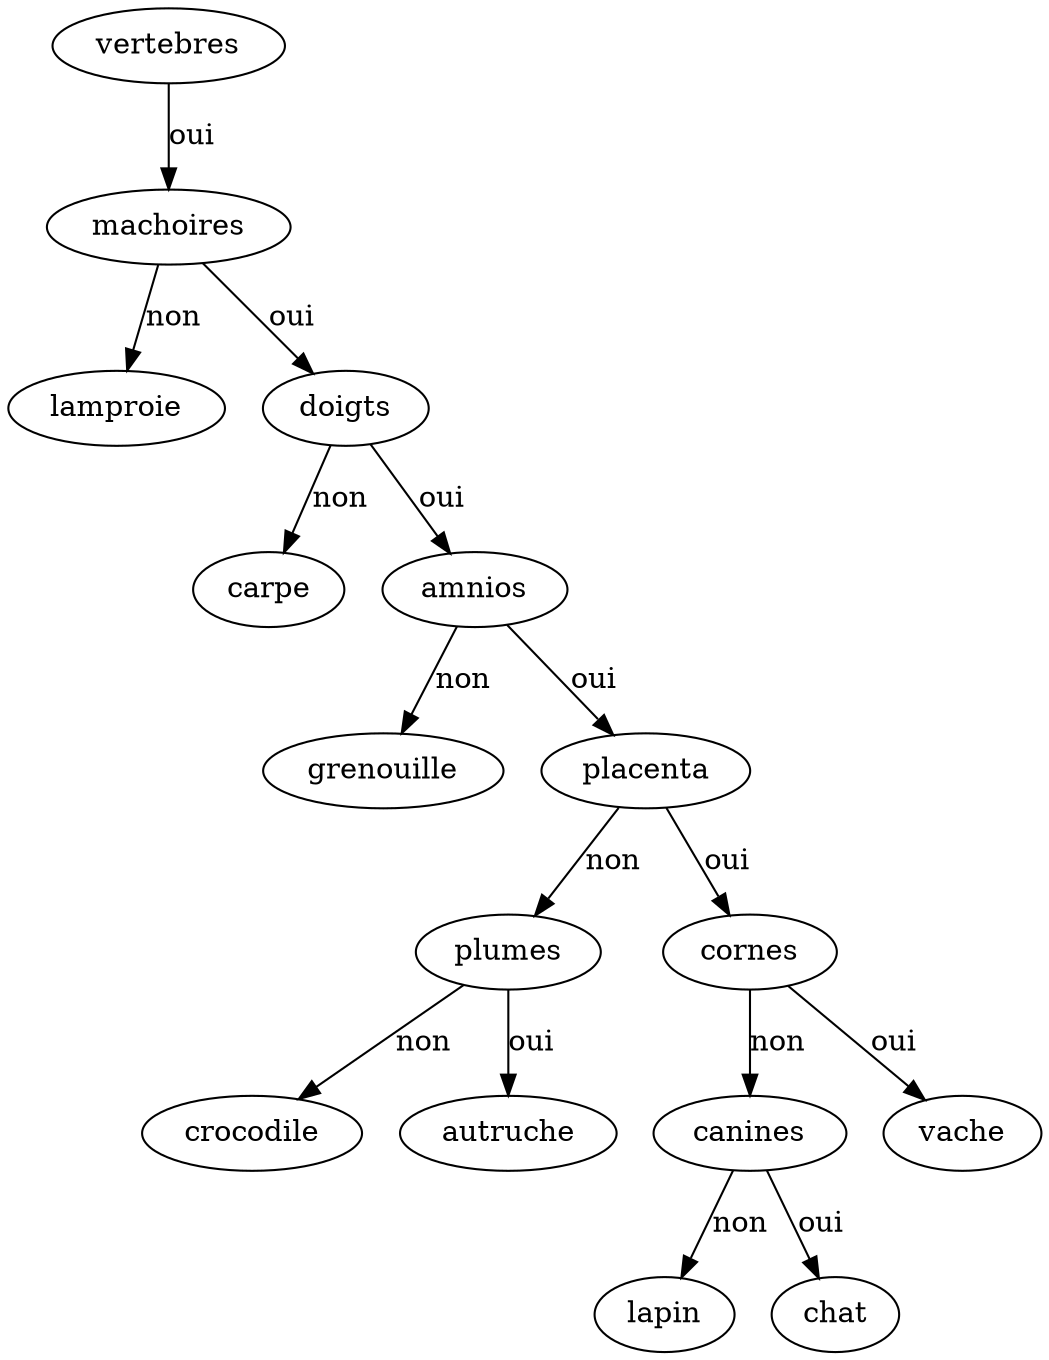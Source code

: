 digraph arbre {
	vertebres -> machoires [label = "oui"]
	machoires -> lamproie [label = "non"]
	machoires -> doigts [label = "oui"]
	doigts -> carpe [label = "non"]
	doigts -> amnios [label = "oui"]
	amnios -> grenouille [label = "non"]
	amnios -> placenta [label = "oui"]
	placenta -> plumes [label = "non"]
	placenta -> cornes [label = "oui"]
	plumes -> crocodile [label = "non"]
	plumes -> autruche [label = "oui"]
	cornes -> canines [label = "non"]
	cornes -> vache [label = "oui"]
	canines -> lapin [label = "non"]
	canines -> chat [label = "oui"]
}
